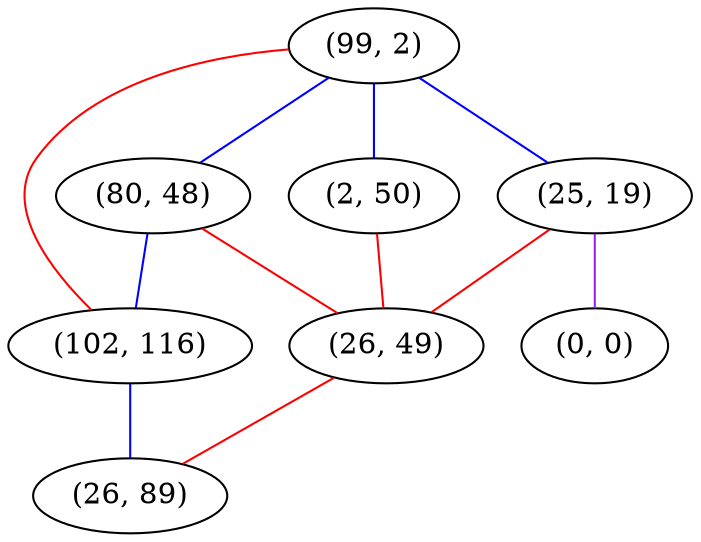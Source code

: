 graph "" {
"(99, 2)";
"(80, 48)";
"(2, 50)";
"(25, 19)";
"(102, 116)";
"(0, 0)";
"(26, 49)";
"(26, 89)";
"(99, 2)" -- "(102, 116)"  [color=red, key=0, weight=1];
"(99, 2)" -- "(25, 19)"  [color=blue, key=0, weight=3];
"(99, 2)" -- "(80, 48)"  [color=blue, key=0, weight=3];
"(99, 2)" -- "(2, 50)"  [color=blue, key=0, weight=3];
"(80, 48)" -- "(102, 116)"  [color=blue, key=0, weight=3];
"(80, 48)" -- "(26, 49)"  [color=red, key=0, weight=1];
"(2, 50)" -- "(26, 49)"  [color=red, key=0, weight=1];
"(25, 19)" -- "(0, 0)"  [color=purple, key=0, weight=4];
"(25, 19)" -- "(26, 49)"  [color=red, key=0, weight=1];
"(102, 116)" -- "(26, 89)"  [color=blue, key=0, weight=3];
"(26, 49)" -- "(26, 89)"  [color=red, key=0, weight=1];
}
